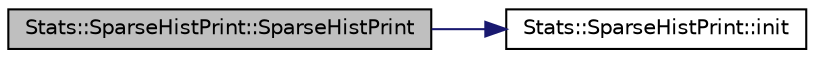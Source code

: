 digraph G
{
  edge [fontname="Helvetica",fontsize="10",labelfontname="Helvetica",labelfontsize="10"];
  node [fontname="Helvetica",fontsize="10",shape=record];
  rankdir=LR;
  Node1 [label="Stats::SparseHistPrint::SparseHistPrint",height=0.2,width=0.4,color="black", fillcolor="grey75", style="filled" fontcolor="black"];
  Node1 -> Node2 [color="midnightblue",fontsize="10",style="solid",fontname="Helvetica"];
  Node2 [label="Stats::SparseHistPrint::init",height=0.2,width=0.4,color="black", fillcolor="white", style="filled",URL="$structStats_1_1SparseHistPrint.html#acba0fb74d0a4c488381ade783de1720d"];
}
